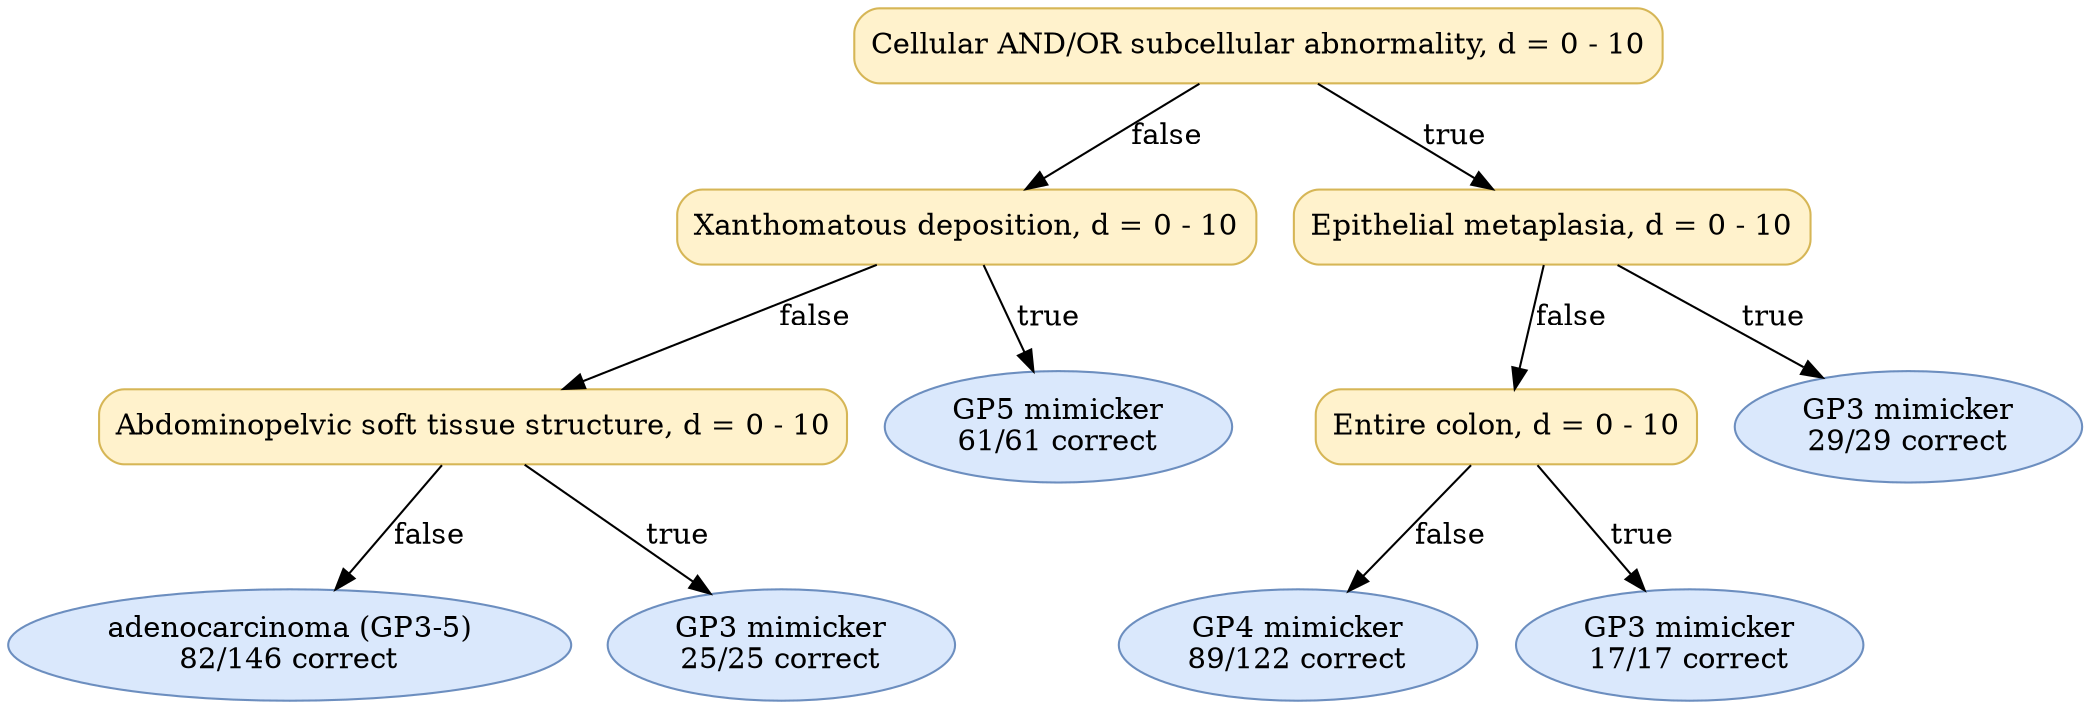 digraph "DT" {
fontname="Times-Roman";
label="";
node [fontname="Times-Roman"];
Node1 [color="#D6B656", fillcolor="#FFF2CC", label="Cellular AND/OR subcellular abnormality, d = 0 - 10", shape="box", style="rounded,filled"];
Node2 [color="#D6B656", fillcolor="#FFF2CC", label="Xanthomatous deposition, d = 0 - 10", shape="box", style="rounded,filled"];
Node3 [color="#D6B656", fillcolor="#FFF2CC", label="Abdominopelvic soft tissue structure, d = 0 - 10", shape="box", style="rounded,filled"];
Node4 [color="#6C8EBF", fillcolor="#DAE8FC", label=<adenocarcinoma (GP3-5)<br/>82/146 correct>, shape="ellipse", style="rounded,filled"];
Node5 [color="#6C8EBF", fillcolor="#DAE8FC", label=<GP3 mimicker<br/>25/25 correct>, shape="ellipse", style="rounded,filled"];
Node6 [color="#6C8EBF", fillcolor="#DAE8FC", label=<GP5 mimicker<br/>61/61 correct>, shape="ellipse", style="rounded,filled"];
Node7 [color="#D6B656", fillcolor="#FFF2CC", label="Epithelial metaplasia, d = 0 - 10", shape="box", style="rounded,filled"];
Node8 [color="#D6B656", fillcolor="#FFF2CC", label="Entire colon, d = 0 - 10", shape="box", style="rounded,filled"];
Node9 [color="#6C8EBF", fillcolor="#DAE8FC", label=<GP4 mimicker<br/>89/122 correct>, shape="ellipse", style="rounded,filled"];
Node10 [color="#6C8EBF", fillcolor="#DAE8FC", label=<GP3 mimicker<br/>17/17 correct>, shape="ellipse", style="rounded,filled"];
Node11 [color="#6C8EBF", fillcolor="#DAE8FC", label=<GP3 mimicker<br/>29/29 correct>, shape="ellipse", style="rounded,filled"];
Node1 -> Node2  [key=0, label="false"];
Node1 -> Node7  [key=0, label="true"];
Node2 -> Node3  [key=0, label="false"];
Node2 -> Node6  [key=0, label="true"];
Node3 -> Node4  [key=0, label="false"];
Node3 -> Node5  [key=0, label="true"];
Node7 -> Node8  [key=0, label="false"];
Node7 -> Node11  [key=0, label="true"];
Node8 -> Node9  [key=0, label="false"];
Node8 -> Node10  [key=0, label="true"];
}

